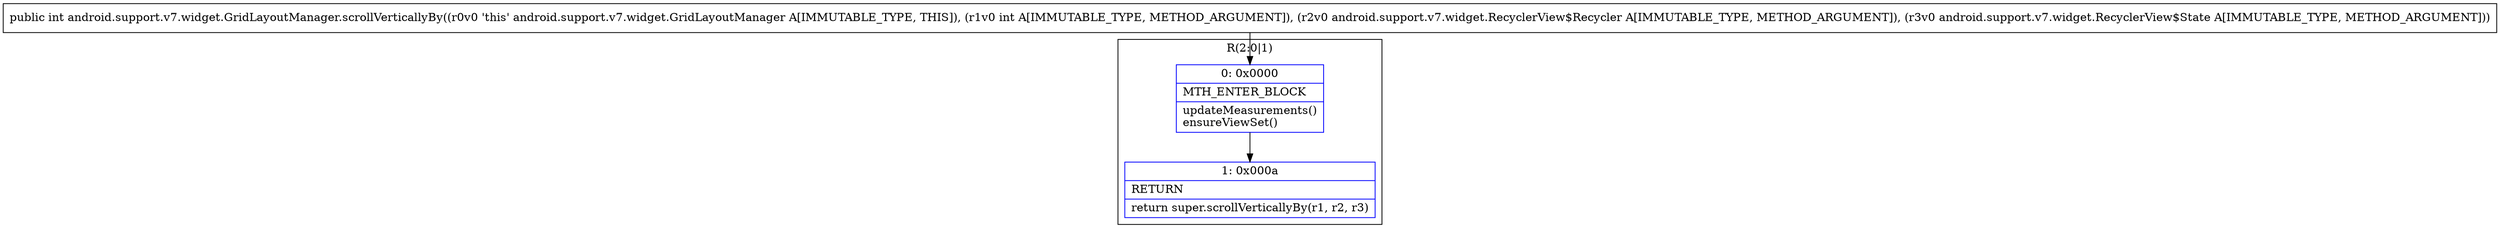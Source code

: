 digraph "CFG forandroid.support.v7.widget.GridLayoutManager.scrollVerticallyBy(ILandroid\/support\/v7\/widget\/RecyclerView$Recycler;Landroid\/support\/v7\/widget\/RecyclerView$State;)I" {
subgraph cluster_Region_1191958512 {
label = "R(2:0|1)";
node [shape=record,color=blue];
Node_0 [shape=record,label="{0\:\ 0x0000|MTH_ENTER_BLOCK\l|updateMeasurements()\lensureViewSet()\l}"];
Node_1 [shape=record,label="{1\:\ 0x000a|RETURN\l|return super.scrollVerticallyBy(r1, r2, r3)\l}"];
}
MethodNode[shape=record,label="{public int android.support.v7.widget.GridLayoutManager.scrollVerticallyBy((r0v0 'this' android.support.v7.widget.GridLayoutManager A[IMMUTABLE_TYPE, THIS]), (r1v0 int A[IMMUTABLE_TYPE, METHOD_ARGUMENT]), (r2v0 android.support.v7.widget.RecyclerView$Recycler A[IMMUTABLE_TYPE, METHOD_ARGUMENT]), (r3v0 android.support.v7.widget.RecyclerView$State A[IMMUTABLE_TYPE, METHOD_ARGUMENT])) }"];
MethodNode -> Node_0;
Node_0 -> Node_1;
}

